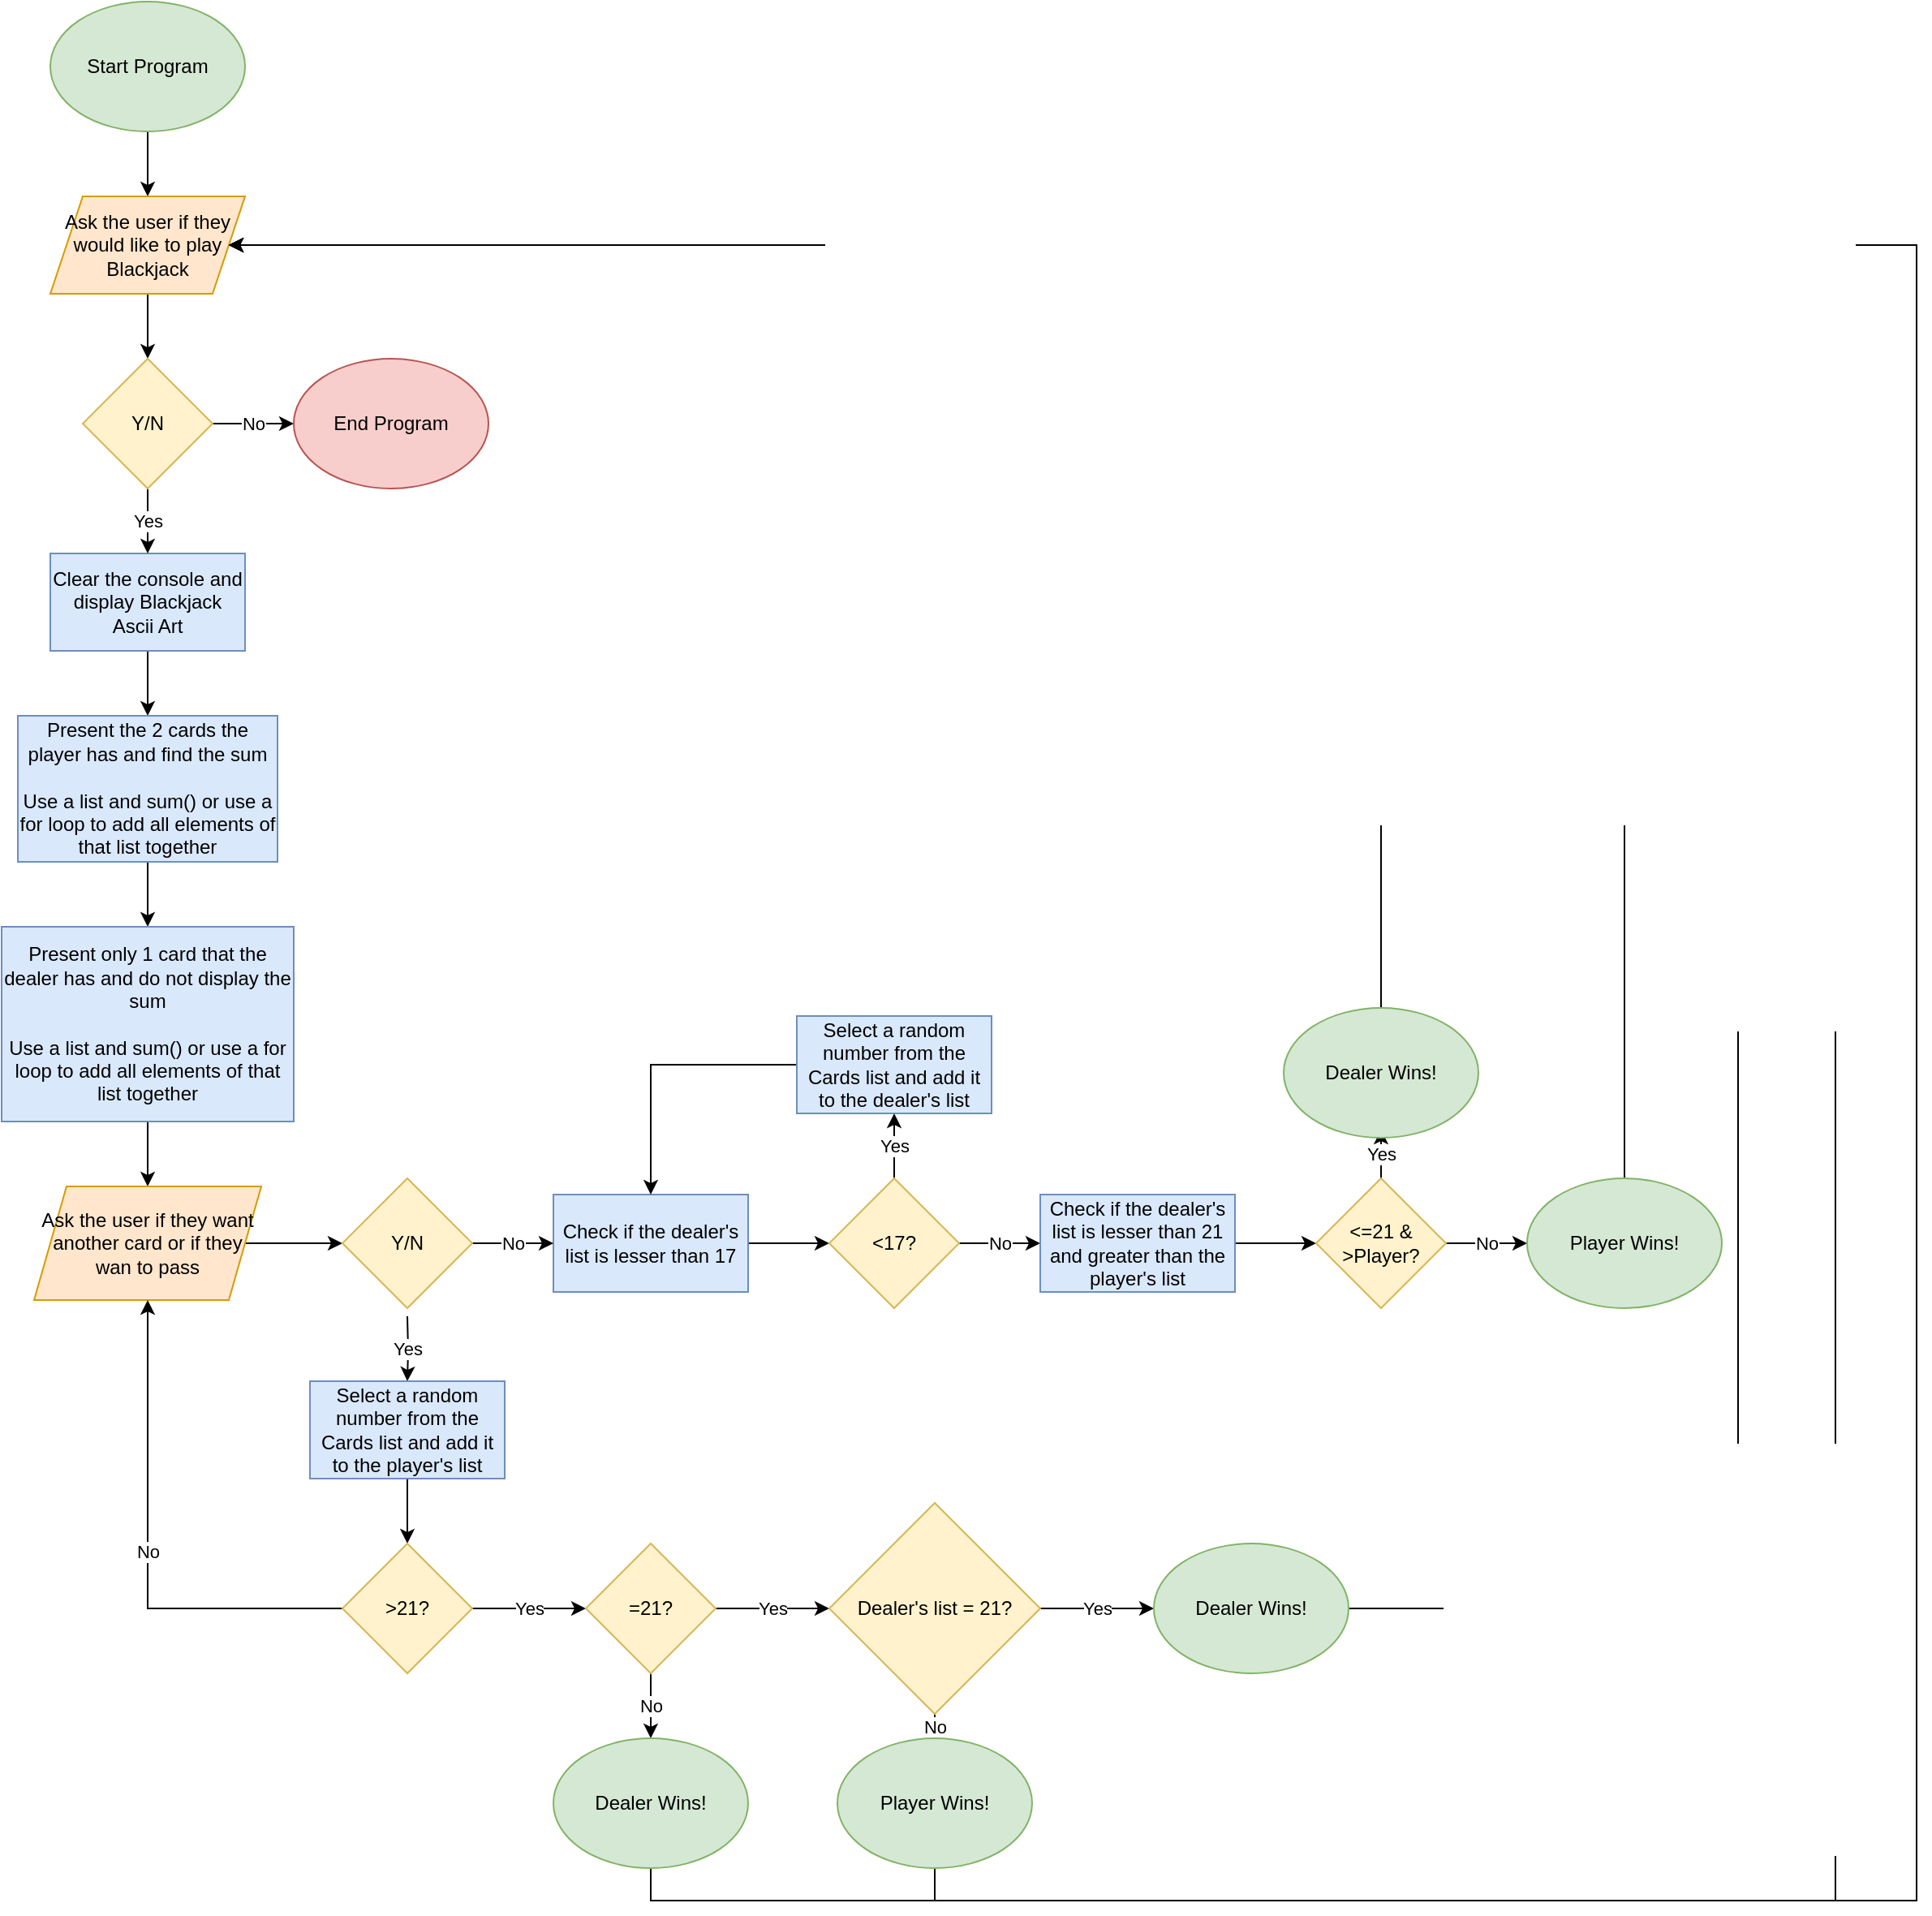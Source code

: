 <mxfile version="21.2.3" type="device">
  <diagram id="C5RBs43oDa-KdzZeNtuy" name="Page-1">
    <mxGraphModel dx="1434" dy="764" grid="1" gridSize="10" guides="1" tooltips="1" connect="1" arrows="1" fold="1" page="1" pageScale="1" pageWidth="827" pageHeight="1169" math="0" shadow="0">
      <root>
        <mxCell id="WIyWlLk6GJQsqaUBKTNV-0" />
        <mxCell id="WIyWlLk6GJQsqaUBKTNV-1" parent="WIyWlLk6GJQsqaUBKTNV-0" />
        <mxCell id="CgJnwh23Cw8LqNJ6uvOU-18" style="edgeStyle=orthogonalEdgeStyle;rounded=0;orthogonalLoop=1;jettySize=auto;html=1;exitX=0.5;exitY=1;exitDx=0;exitDy=0;entryX=0.5;entryY=0;entryDx=0;entryDy=0;" edge="1" parent="WIyWlLk6GJQsqaUBKTNV-1" source="CgJnwh23Cw8LqNJ6uvOU-0" target="CgJnwh23Cw8LqNJ6uvOU-11">
          <mxGeometry relative="1" as="geometry" />
        </mxCell>
        <mxCell id="CgJnwh23Cw8LqNJ6uvOU-0" value="Start Program" style="ellipse;whiteSpace=wrap;html=1;fillColor=#d5e8d4;strokeColor=#82b366;" vertex="1" parent="WIyWlLk6GJQsqaUBKTNV-1">
          <mxGeometry x="40" y="40" width="120" height="80" as="geometry" />
        </mxCell>
        <mxCell id="CgJnwh23Cw8LqNJ6uvOU-20" style="edgeStyle=orthogonalEdgeStyle;rounded=0;orthogonalLoop=1;jettySize=auto;html=1;exitX=0.5;exitY=1;exitDx=0;exitDy=0;entryX=0.5;entryY=0;entryDx=0;entryDy=0;" edge="1" parent="WIyWlLk6GJQsqaUBKTNV-1" source="CgJnwh23Cw8LqNJ6uvOU-9" target="CgJnwh23Cw8LqNJ6uvOU-19">
          <mxGeometry relative="1" as="geometry" />
        </mxCell>
        <mxCell id="CgJnwh23Cw8LqNJ6uvOU-9" value="Clear the console and display Blackjack Ascii Art" style="rounded=0;whiteSpace=wrap;html=1;fillColor=#dae8fc;strokeColor=#6c8ebf;" vertex="1" parent="WIyWlLk6GJQsqaUBKTNV-1">
          <mxGeometry x="40" y="380" width="120" height="60" as="geometry" />
        </mxCell>
        <mxCell id="CgJnwh23Cw8LqNJ6uvOU-16" style="edgeStyle=orthogonalEdgeStyle;rounded=0;orthogonalLoop=1;jettySize=auto;html=1;exitX=0.5;exitY=1;exitDx=0;exitDy=0;" edge="1" parent="WIyWlLk6GJQsqaUBKTNV-1" source="CgJnwh23Cw8LqNJ6uvOU-11" target="CgJnwh23Cw8LqNJ6uvOU-13">
          <mxGeometry relative="1" as="geometry" />
        </mxCell>
        <mxCell id="CgJnwh23Cw8LqNJ6uvOU-11" value="Ask the user if they would like to play Blackjack" style="shape=parallelogram;perimeter=parallelogramPerimeter;whiteSpace=wrap;html=1;fixedSize=1;fillColor=#ffe6cc;strokeColor=#d79b00;" vertex="1" parent="WIyWlLk6GJQsqaUBKTNV-1">
          <mxGeometry x="40" y="160" width="120" height="60" as="geometry" />
        </mxCell>
        <mxCell id="CgJnwh23Cw8LqNJ6uvOU-15" value="No" style="edgeStyle=orthogonalEdgeStyle;rounded=0;orthogonalLoop=1;jettySize=auto;html=1;exitX=1;exitY=0.5;exitDx=0;exitDy=0;entryX=0;entryY=0.5;entryDx=0;entryDy=0;" edge="1" parent="WIyWlLk6GJQsqaUBKTNV-1" source="CgJnwh23Cw8LqNJ6uvOU-13" target="CgJnwh23Cw8LqNJ6uvOU-14">
          <mxGeometry relative="1" as="geometry" />
        </mxCell>
        <mxCell id="CgJnwh23Cw8LqNJ6uvOU-17" value="Yes" style="edgeStyle=orthogonalEdgeStyle;rounded=0;orthogonalLoop=1;jettySize=auto;html=1;exitX=0.5;exitY=1;exitDx=0;exitDy=0;entryX=0.5;entryY=0;entryDx=0;entryDy=0;" edge="1" parent="WIyWlLk6GJQsqaUBKTNV-1" source="CgJnwh23Cw8LqNJ6uvOU-13" target="CgJnwh23Cw8LqNJ6uvOU-9">
          <mxGeometry relative="1" as="geometry" />
        </mxCell>
        <mxCell id="CgJnwh23Cw8LqNJ6uvOU-13" value="Y/N" style="rhombus;whiteSpace=wrap;html=1;fillColor=#fff2cc;strokeColor=#d6b656;" vertex="1" parent="WIyWlLk6GJQsqaUBKTNV-1">
          <mxGeometry x="60" y="260" width="80" height="80" as="geometry" />
        </mxCell>
        <mxCell id="CgJnwh23Cw8LqNJ6uvOU-14" value="End Program" style="ellipse;whiteSpace=wrap;html=1;fillColor=#f8cecc;strokeColor=#b85450;" vertex="1" parent="WIyWlLk6GJQsqaUBKTNV-1">
          <mxGeometry x="190" y="260" width="120" height="80" as="geometry" />
        </mxCell>
        <mxCell id="CgJnwh23Cw8LqNJ6uvOU-22" style="edgeStyle=orthogonalEdgeStyle;rounded=0;orthogonalLoop=1;jettySize=auto;html=1;exitX=0.5;exitY=1;exitDx=0;exitDy=0;entryX=0.5;entryY=0;entryDx=0;entryDy=0;" edge="1" parent="WIyWlLk6GJQsqaUBKTNV-1" source="CgJnwh23Cw8LqNJ6uvOU-19" target="CgJnwh23Cw8LqNJ6uvOU-21">
          <mxGeometry relative="1" as="geometry" />
        </mxCell>
        <mxCell id="CgJnwh23Cw8LqNJ6uvOU-19" value="Present the 2 cards the player has and find the sum&lt;br&gt;&lt;br&gt;Use a list and sum() or use a for loop to add all elements of that list together" style="rounded=0;whiteSpace=wrap;html=1;fillColor=#dae8fc;strokeColor=#6c8ebf;" vertex="1" parent="WIyWlLk6GJQsqaUBKTNV-1">
          <mxGeometry x="20" y="480" width="160" height="90" as="geometry" />
        </mxCell>
        <mxCell id="CgJnwh23Cw8LqNJ6uvOU-24" style="edgeStyle=orthogonalEdgeStyle;rounded=0;orthogonalLoop=1;jettySize=auto;html=1;exitX=0.5;exitY=1;exitDx=0;exitDy=0;entryX=0.5;entryY=0;entryDx=0;entryDy=0;" edge="1" parent="WIyWlLk6GJQsqaUBKTNV-1" source="CgJnwh23Cw8LqNJ6uvOU-21" target="CgJnwh23Cw8LqNJ6uvOU-23">
          <mxGeometry relative="1" as="geometry" />
        </mxCell>
        <mxCell id="CgJnwh23Cw8LqNJ6uvOU-21" value="Present only 1 card that the dealer has and do not display the sum&lt;br&gt;&lt;br&gt;Use a list and sum() or use a for loop to add all elements of that list together" style="rounded=0;whiteSpace=wrap;html=1;fillColor=#dae8fc;strokeColor=#6c8ebf;" vertex="1" parent="WIyWlLk6GJQsqaUBKTNV-1">
          <mxGeometry x="10" y="610" width="180" height="120" as="geometry" />
        </mxCell>
        <mxCell id="CgJnwh23Cw8LqNJ6uvOU-64" style="edgeStyle=orthogonalEdgeStyle;rounded=0;orthogonalLoop=1;jettySize=auto;html=1;exitX=1;exitY=0.5;exitDx=0;exitDy=0;entryX=0;entryY=0.5;entryDx=0;entryDy=0;" edge="1" parent="WIyWlLk6GJQsqaUBKTNV-1" source="CgJnwh23Cw8LqNJ6uvOU-23" target="CgJnwh23Cw8LqNJ6uvOU-52">
          <mxGeometry relative="1" as="geometry" />
        </mxCell>
        <mxCell id="CgJnwh23Cw8LqNJ6uvOU-23" value="Ask the user if they want another card or if they wan to pass" style="shape=parallelogram;perimeter=parallelogramPerimeter;whiteSpace=wrap;html=1;fixedSize=1;fillColor=#ffe6cc;strokeColor=#d79b00;" vertex="1" parent="WIyWlLk6GJQsqaUBKTNV-1">
          <mxGeometry x="30" y="770" width="140" height="70" as="geometry" />
        </mxCell>
        <mxCell id="CgJnwh23Cw8LqNJ6uvOU-28" value="Yes" style="edgeStyle=orthogonalEdgeStyle;rounded=0;orthogonalLoop=1;jettySize=auto;html=1;exitX=0.5;exitY=1;exitDx=0;exitDy=0;entryX=0.5;entryY=0;entryDx=0;entryDy=0;" edge="1" parent="WIyWlLk6GJQsqaUBKTNV-1" target="CgJnwh23Cw8LqNJ6uvOU-27">
          <mxGeometry relative="1" as="geometry">
            <mxPoint x="260" y="850" as="sourcePoint" />
          </mxGeometry>
        </mxCell>
        <mxCell id="CgJnwh23Cw8LqNJ6uvOU-45" style="edgeStyle=orthogonalEdgeStyle;rounded=0;orthogonalLoop=1;jettySize=auto;html=1;exitX=0.5;exitY=1;exitDx=0;exitDy=0;entryX=0.5;entryY=0;entryDx=0;entryDy=0;" edge="1" parent="WIyWlLk6GJQsqaUBKTNV-1" source="CgJnwh23Cw8LqNJ6uvOU-27" target="CgJnwh23Cw8LqNJ6uvOU-44">
          <mxGeometry relative="1" as="geometry" />
        </mxCell>
        <mxCell id="CgJnwh23Cw8LqNJ6uvOU-27" value="Select a random number from the Cards list and add it to the player&#39;s list" style="rounded=0;whiteSpace=wrap;html=1;fillColor=#dae8fc;strokeColor=#6c8ebf;" vertex="1" parent="WIyWlLk6GJQsqaUBKTNV-1">
          <mxGeometry x="200" y="890" width="120" height="60" as="geometry" />
        </mxCell>
        <mxCell id="CgJnwh23Cw8LqNJ6uvOU-32" style="edgeStyle=orthogonalEdgeStyle;rounded=0;orthogonalLoop=1;jettySize=auto;html=1;exitX=1;exitY=0.5;exitDx=0;exitDy=0;entryX=0;entryY=0.5;entryDx=0;entryDy=0;" edge="1" parent="WIyWlLk6GJQsqaUBKTNV-1" source="CgJnwh23Cw8LqNJ6uvOU-29" target="CgJnwh23Cw8LqNJ6uvOU-31">
          <mxGeometry relative="1" as="geometry" />
        </mxCell>
        <mxCell id="CgJnwh23Cw8LqNJ6uvOU-29" value="Check if the dealer&#39;s list is lesser than 17" style="rounded=0;whiteSpace=wrap;html=1;fillColor=#dae8fc;strokeColor=#6c8ebf;" vertex="1" parent="WIyWlLk6GJQsqaUBKTNV-1">
          <mxGeometry x="350" y="775" width="120" height="60" as="geometry" />
        </mxCell>
        <mxCell id="CgJnwh23Cw8LqNJ6uvOU-34" value="Yes" style="edgeStyle=orthogonalEdgeStyle;rounded=0;orthogonalLoop=1;jettySize=auto;html=1;exitX=0.5;exitY=0;exitDx=0;exitDy=0;entryX=0.5;entryY=1;entryDx=0;entryDy=0;" edge="1" parent="WIyWlLk6GJQsqaUBKTNV-1" source="CgJnwh23Cw8LqNJ6uvOU-31" target="CgJnwh23Cw8LqNJ6uvOU-33">
          <mxGeometry relative="1" as="geometry" />
        </mxCell>
        <mxCell id="CgJnwh23Cw8LqNJ6uvOU-37" value="No" style="edgeStyle=orthogonalEdgeStyle;rounded=0;orthogonalLoop=1;jettySize=auto;html=1;exitX=1;exitY=0.5;exitDx=0;exitDy=0;entryX=0;entryY=0.5;entryDx=0;entryDy=0;" edge="1" parent="WIyWlLk6GJQsqaUBKTNV-1" source="CgJnwh23Cw8LqNJ6uvOU-31" target="CgJnwh23Cw8LqNJ6uvOU-36">
          <mxGeometry relative="1" as="geometry">
            <Array as="points">
              <mxPoint x="620" y="805" />
              <mxPoint x="620" y="805" />
            </Array>
          </mxGeometry>
        </mxCell>
        <mxCell id="CgJnwh23Cw8LqNJ6uvOU-31" value="&amp;lt;17?" style="rhombus;whiteSpace=wrap;html=1;fillColor=#fff2cc;strokeColor=#d6b656;" vertex="1" parent="WIyWlLk6GJQsqaUBKTNV-1">
          <mxGeometry x="520" y="765" width="80" height="80" as="geometry" />
        </mxCell>
        <mxCell id="CgJnwh23Cw8LqNJ6uvOU-35" style="edgeStyle=orthogonalEdgeStyle;rounded=0;orthogonalLoop=1;jettySize=auto;html=1;exitX=0;exitY=0.5;exitDx=0;exitDy=0;entryX=0.5;entryY=0;entryDx=0;entryDy=0;" edge="1" parent="WIyWlLk6GJQsqaUBKTNV-1" source="CgJnwh23Cw8LqNJ6uvOU-33" target="CgJnwh23Cw8LqNJ6uvOU-29">
          <mxGeometry relative="1" as="geometry" />
        </mxCell>
        <mxCell id="CgJnwh23Cw8LqNJ6uvOU-33" value="Select a random number from the Cards list and add it to the dealer&#39;s list" style="rounded=0;whiteSpace=wrap;html=1;fillColor=#dae8fc;strokeColor=#6c8ebf;" vertex="1" parent="WIyWlLk6GJQsqaUBKTNV-1">
          <mxGeometry x="500" y="665" width="120" height="60" as="geometry" />
        </mxCell>
        <mxCell id="CgJnwh23Cw8LqNJ6uvOU-39" style="edgeStyle=orthogonalEdgeStyle;rounded=0;orthogonalLoop=1;jettySize=auto;html=1;exitX=1;exitY=0.5;exitDx=0;exitDy=0;entryX=0;entryY=0.5;entryDx=0;entryDy=0;" edge="1" parent="WIyWlLk6GJQsqaUBKTNV-1" source="CgJnwh23Cw8LqNJ6uvOU-36" target="CgJnwh23Cw8LqNJ6uvOU-38">
          <mxGeometry relative="1" as="geometry" />
        </mxCell>
        <mxCell id="CgJnwh23Cw8LqNJ6uvOU-36" value="Check if the dealer&#39;s list is lesser than 21 and greater than the player&#39;s list" style="rounded=0;whiteSpace=wrap;html=1;fillColor=#dae8fc;strokeColor=#6c8ebf;" vertex="1" parent="WIyWlLk6GJQsqaUBKTNV-1">
          <mxGeometry x="650" y="775" width="120" height="60" as="geometry" />
        </mxCell>
        <mxCell id="CgJnwh23Cw8LqNJ6uvOU-41" value="Yes" style="edgeStyle=orthogonalEdgeStyle;rounded=0;orthogonalLoop=1;jettySize=auto;html=1;exitX=0.5;exitY=0;exitDx=0;exitDy=0;entryX=0.5;entryY=1;entryDx=0;entryDy=0;" edge="1" parent="WIyWlLk6GJQsqaUBKTNV-1" source="CgJnwh23Cw8LqNJ6uvOU-38">
          <mxGeometry relative="1" as="geometry">
            <mxPoint x="860" y="735" as="targetPoint" />
          </mxGeometry>
        </mxCell>
        <mxCell id="CgJnwh23Cw8LqNJ6uvOU-43" value="No" style="edgeStyle=orthogonalEdgeStyle;rounded=0;orthogonalLoop=1;jettySize=auto;html=1;exitX=1;exitY=0.5;exitDx=0;exitDy=0;entryX=0;entryY=0.5;entryDx=0;entryDy=0;" edge="1" parent="WIyWlLk6GJQsqaUBKTNV-1" source="CgJnwh23Cw8LqNJ6uvOU-38" target="CgJnwh23Cw8LqNJ6uvOU-42">
          <mxGeometry relative="1" as="geometry" />
        </mxCell>
        <mxCell id="CgJnwh23Cw8LqNJ6uvOU-38" value="&amp;lt;=21 &amp;amp; &amp;gt;Player?" style="rhombus;whiteSpace=wrap;html=1;fillColor=#fff2cc;strokeColor=#d6b656;" vertex="1" parent="WIyWlLk6GJQsqaUBKTNV-1">
          <mxGeometry x="820" y="765" width="80" height="80" as="geometry" />
        </mxCell>
        <mxCell id="CgJnwh23Cw8LqNJ6uvOU-67" style="edgeStyle=orthogonalEdgeStyle;rounded=0;orthogonalLoop=1;jettySize=auto;html=1;exitX=0.5;exitY=0;exitDx=0;exitDy=0;entryX=1;entryY=0.5;entryDx=0;entryDy=0;" edge="1" parent="WIyWlLk6GJQsqaUBKTNV-1" source="CgJnwh23Cw8LqNJ6uvOU-40" target="CgJnwh23Cw8LqNJ6uvOU-11">
          <mxGeometry relative="1" as="geometry">
            <Array as="points">
              <mxPoint x="860" y="190" />
            </Array>
          </mxGeometry>
        </mxCell>
        <mxCell id="CgJnwh23Cw8LqNJ6uvOU-40" value="Dealer Wins!" style="ellipse;whiteSpace=wrap;html=1;fillColor=#d5e8d4;strokeColor=#82b366;" vertex="1" parent="WIyWlLk6GJQsqaUBKTNV-1">
          <mxGeometry x="800" y="660" width="120" height="80" as="geometry" />
        </mxCell>
        <mxCell id="CgJnwh23Cw8LqNJ6uvOU-81" style="edgeStyle=orthogonalEdgeStyle;rounded=0;orthogonalLoop=1;jettySize=auto;html=1;exitX=0.5;exitY=0;exitDx=0;exitDy=0;entryX=1;entryY=0.5;entryDx=0;entryDy=0;" edge="1" parent="WIyWlLk6GJQsqaUBKTNV-1" source="CgJnwh23Cw8LqNJ6uvOU-42" target="CgJnwh23Cw8LqNJ6uvOU-11">
          <mxGeometry relative="1" as="geometry">
            <Array as="points">
              <mxPoint x="1010" y="190" />
            </Array>
          </mxGeometry>
        </mxCell>
        <mxCell id="CgJnwh23Cw8LqNJ6uvOU-42" value="Player Wins!" style="ellipse;whiteSpace=wrap;html=1;fillColor=#d5e8d4;strokeColor=#82b366;" vertex="1" parent="WIyWlLk6GJQsqaUBKTNV-1">
          <mxGeometry x="950" y="765" width="120" height="80" as="geometry" />
        </mxCell>
        <mxCell id="CgJnwh23Cw8LqNJ6uvOU-65" value="No" style="edgeStyle=orthogonalEdgeStyle;rounded=0;orthogonalLoop=1;jettySize=auto;html=1;exitX=0;exitY=0.5;exitDx=0;exitDy=0;entryX=0.5;entryY=1;entryDx=0;entryDy=0;" edge="1" parent="WIyWlLk6GJQsqaUBKTNV-1" source="CgJnwh23Cw8LqNJ6uvOU-44" target="CgJnwh23Cw8LqNJ6uvOU-23">
          <mxGeometry relative="1" as="geometry">
            <mxPoint as="offset" />
          </mxGeometry>
        </mxCell>
        <mxCell id="CgJnwh23Cw8LqNJ6uvOU-70" value="Yes" style="edgeStyle=orthogonalEdgeStyle;rounded=0;orthogonalLoop=1;jettySize=auto;html=1;exitX=1;exitY=0.5;exitDx=0;exitDy=0;entryX=0;entryY=0.5;entryDx=0;entryDy=0;" edge="1" parent="WIyWlLk6GJQsqaUBKTNV-1" source="CgJnwh23Cw8LqNJ6uvOU-44" target="CgJnwh23Cw8LqNJ6uvOU-69">
          <mxGeometry relative="1" as="geometry" />
        </mxCell>
        <mxCell id="CgJnwh23Cw8LqNJ6uvOU-44" value="&amp;gt;21?" style="rhombus;whiteSpace=wrap;html=1;fillColor=#fff2cc;strokeColor=#d6b656;" vertex="1" parent="WIyWlLk6GJQsqaUBKTNV-1">
          <mxGeometry x="220" y="990" width="80" height="80" as="geometry" />
        </mxCell>
        <mxCell id="CgJnwh23Cw8LqNJ6uvOU-66" value="No" style="edgeStyle=orthogonalEdgeStyle;rounded=0;orthogonalLoop=1;jettySize=auto;html=1;exitX=1;exitY=0.5;exitDx=0;exitDy=0;entryX=0;entryY=0.5;entryDx=0;entryDy=0;" edge="1" parent="WIyWlLk6GJQsqaUBKTNV-1" source="CgJnwh23Cw8LqNJ6uvOU-52" target="CgJnwh23Cw8LqNJ6uvOU-29">
          <mxGeometry relative="1" as="geometry" />
        </mxCell>
        <mxCell id="CgJnwh23Cw8LqNJ6uvOU-52" value="Y/N" style="rhombus;whiteSpace=wrap;html=1;fillColor=#fff2cc;strokeColor=#d6b656;" vertex="1" parent="WIyWlLk6GJQsqaUBKTNV-1">
          <mxGeometry x="220" y="765" width="80" height="80" as="geometry" />
        </mxCell>
        <mxCell id="CgJnwh23Cw8LqNJ6uvOU-72" value="Yes" style="edgeStyle=orthogonalEdgeStyle;rounded=0;orthogonalLoop=1;jettySize=auto;html=1;exitX=1;exitY=0.5;exitDx=0;exitDy=0;" edge="1" parent="WIyWlLk6GJQsqaUBKTNV-1" source="CgJnwh23Cw8LqNJ6uvOU-69" target="CgJnwh23Cw8LqNJ6uvOU-71">
          <mxGeometry relative="1" as="geometry" />
        </mxCell>
        <mxCell id="CgJnwh23Cw8LqNJ6uvOU-76" value="No" style="edgeStyle=orthogonalEdgeStyle;rounded=0;orthogonalLoop=1;jettySize=auto;html=1;exitX=0.5;exitY=1;exitDx=0;exitDy=0;" edge="1" parent="WIyWlLk6GJQsqaUBKTNV-1" source="CgJnwh23Cw8LqNJ6uvOU-69" target="CgJnwh23Cw8LqNJ6uvOU-75">
          <mxGeometry relative="1" as="geometry" />
        </mxCell>
        <mxCell id="CgJnwh23Cw8LqNJ6uvOU-69" value="=21?" style="rhombus;whiteSpace=wrap;html=1;fillColor=#fff2cc;strokeColor=#d6b656;" vertex="1" parent="WIyWlLk6GJQsqaUBKTNV-1">
          <mxGeometry x="370" y="990" width="80" height="80" as="geometry" />
        </mxCell>
        <mxCell id="CgJnwh23Cw8LqNJ6uvOU-78" value="No" style="edgeStyle=orthogonalEdgeStyle;rounded=0;orthogonalLoop=1;jettySize=auto;html=1;exitX=0.5;exitY=1;exitDx=0;exitDy=0;entryX=0.5;entryY=0;entryDx=0;entryDy=0;" edge="1" parent="WIyWlLk6GJQsqaUBKTNV-1" source="CgJnwh23Cw8LqNJ6uvOU-71" target="CgJnwh23Cw8LqNJ6uvOU-77">
          <mxGeometry relative="1" as="geometry" />
        </mxCell>
        <mxCell id="CgJnwh23Cw8LqNJ6uvOU-80" value="Yes" style="edgeStyle=orthogonalEdgeStyle;rounded=0;orthogonalLoop=1;jettySize=auto;html=1;exitX=1;exitY=0.5;exitDx=0;exitDy=0;" edge="1" parent="WIyWlLk6GJQsqaUBKTNV-1" source="CgJnwh23Cw8LqNJ6uvOU-71" target="CgJnwh23Cw8LqNJ6uvOU-79">
          <mxGeometry relative="1" as="geometry" />
        </mxCell>
        <mxCell id="CgJnwh23Cw8LqNJ6uvOU-71" value="Dealer&#39;s list = 21?" style="rhombus;whiteSpace=wrap;html=1;fillColor=#fff2cc;strokeColor=#d6b656;" vertex="1" parent="WIyWlLk6GJQsqaUBKTNV-1">
          <mxGeometry x="520" y="965" width="130" height="130" as="geometry" />
        </mxCell>
        <mxCell id="CgJnwh23Cw8LqNJ6uvOU-86" style="edgeStyle=orthogonalEdgeStyle;rounded=0;orthogonalLoop=1;jettySize=auto;html=1;exitX=0.5;exitY=1;exitDx=0;exitDy=0;entryX=1;entryY=0.5;entryDx=0;entryDy=0;" edge="1" parent="WIyWlLk6GJQsqaUBKTNV-1" source="CgJnwh23Cw8LqNJ6uvOU-75" target="CgJnwh23Cw8LqNJ6uvOU-11">
          <mxGeometry relative="1" as="geometry">
            <Array as="points">
              <mxPoint x="410" y="1210" />
              <mxPoint x="1140" y="1210" />
              <mxPoint x="1140" y="190" />
            </Array>
          </mxGeometry>
        </mxCell>
        <mxCell id="CgJnwh23Cw8LqNJ6uvOU-75" value="Dealer Wins!" style="ellipse;whiteSpace=wrap;html=1;fillColor=#d5e8d4;strokeColor=#82b366;" vertex="1" parent="WIyWlLk6GJQsqaUBKTNV-1">
          <mxGeometry x="350" y="1110" width="120" height="80" as="geometry" />
        </mxCell>
        <mxCell id="CgJnwh23Cw8LqNJ6uvOU-88" style="edgeStyle=orthogonalEdgeStyle;rounded=0;orthogonalLoop=1;jettySize=auto;html=1;exitX=0.5;exitY=1;exitDx=0;exitDy=0;entryX=1;entryY=0.5;entryDx=0;entryDy=0;" edge="1" parent="WIyWlLk6GJQsqaUBKTNV-1" source="CgJnwh23Cw8LqNJ6uvOU-77" target="CgJnwh23Cw8LqNJ6uvOU-11">
          <mxGeometry relative="1" as="geometry">
            <Array as="points">
              <mxPoint x="585" y="1210" />
              <mxPoint x="1190" y="1210" />
              <mxPoint x="1190" y="190" />
            </Array>
          </mxGeometry>
        </mxCell>
        <mxCell id="CgJnwh23Cw8LqNJ6uvOU-77" value="Player Wins!" style="ellipse;whiteSpace=wrap;html=1;fillColor=#d5e8d4;strokeColor=#82b366;" vertex="1" parent="WIyWlLk6GJQsqaUBKTNV-1">
          <mxGeometry x="525" y="1110" width="120" height="80" as="geometry" />
        </mxCell>
        <mxCell id="CgJnwh23Cw8LqNJ6uvOU-85" style="edgeStyle=orthogonalEdgeStyle;rounded=0;orthogonalLoop=1;jettySize=auto;html=1;exitX=1;exitY=0.5;exitDx=0;exitDy=0;entryX=1;entryY=0.5;entryDx=0;entryDy=0;" edge="1" parent="WIyWlLk6GJQsqaUBKTNV-1" source="CgJnwh23Cw8LqNJ6uvOU-79" target="CgJnwh23Cw8LqNJ6uvOU-11">
          <mxGeometry relative="1" as="geometry">
            <Array as="points">
              <mxPoint x="1080" y="1030" />
              <mxPoint x="1080" y="190" />
            </Array>
          </mxGeometry>
        </mxCell>
        <mxCell id="CgJnwh23Cw8LqNJ6uvOU-79" value="Dealer Wins!" style="ellipse;whiteSpace=wrap;html=1;fillColor=#d5e8d4;strokeColor=#82b366;" vertex="1" parent="WIyWlLk6GJQsqaUBKTNV-1">
          <mxGeometry x="720" y="990" width="120" height="80" as="geometry" />
        </mxCell>
      </root>
    </mxGraphModel>
  </diagram>
</mxfile>
